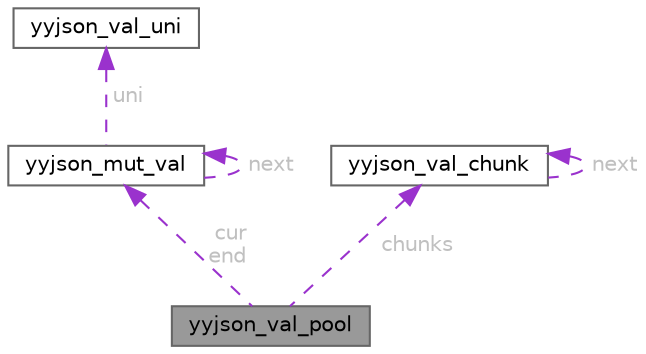 digraph "yyjson_val_pool"
{
 // LATEX_PDF_SIZE
  bgcolor="transparent";
  edge [fontname=Helvetica,fontsize=10,labelfontname=Helvetica,labelfontsize=10];
  node [fontname=Helvetica,fontsize=10,shape=box,height=0.2,width=0.4];
  Node1 [id="Node000001",label="yyjson_val_pool",height=0.2,width=0.4,color="gray40", fillcolor="grey60", style="filled", fontcolor="black",tooltip=" "];
  Node2 -> Node1 [id="edge1_Node000001_Node000002",dir="back",color="darkorchid3",style="dashed",tooltip=" ",label=" cur\nend",fontcolor="grey" ];
  Node2 [id="Node000002",label="yyjson_mut_val",height=0.2,width=0.4,color="gray40", fillcolor="white", style="filled",URL="$structyyjson__mut__val.html",tooltip=" "];
  Node3 -> Node2 [id="edge2_Node000002_Node000003",dir="back",color="darkorchid3",style="dashed",tooltip=" ",label=" uni",fontcolor="grey" ];
  Node3 [id="Node000003",label="yyjson_val_uni",height=0.2,width=0.4,color="gray40", fillcolor="white", style="filled",URL="$unionyyjson__val__uni.html",tooltip=" "];
  Node2 -> Node2 [id="edge3_Node000002_Node000002",dir="back",color="darkorchid3",style="dashed",tooltip=" ",label=" next",fontcolor="grey" ];
  Node4 -> Node1 [id="edge4_Node000001_Node000004",dir="back",color="darkorchid3",style="dashed",tooltip=" ",label=" chunks",fontcolor="grey" ];
  Node4 [id="Node000004",label="yyjson_val_chunk",height=0.2,width=0.4,color="gray40", fillcolor="white", style="filled",URL="$structyyjson__val__chunk.html",tooltip=" "];
  Node4 -> Node4 [id="edge5_Node000004_Node000004",dir="back",color="darkorchid3",style="dashed",tooltip=" ",label=" next",fontcolor="grey" ];
}
